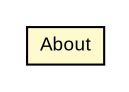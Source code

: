 #!/usr/local/bin/dot
#
# Class diagram 
# Generated by UMLGraph version R5_7_2-3-gee82a7 (http://www.umlgraph.org/)
#

digraph G {
	edge [fontname="arial",fontsize=10,labelfontname="arial",labelfontsize=10];
	node [fontname="arial",fontsize=10,shape=plaintext];
	nodesep=0.25;
	ranksep=0.5;
	// com.st.st25sdk.About
	c3072 [label=<<table title="com.st.st25sdk.About" border="0" cellborder="1" cellspacing="0" cellpadding="2" port="p" bgcolor="lemonChiffon" href="./About.html">
		<tr><td><table border="0" cellspacing="0" cellpadding="1">
<tr><td align="center" balign="center"> About </td></tr>
		</table></td></tr>
		</table>>, URL="./About.html", fontname="arial", fontcolor="black", fontsize=9.0];
}

